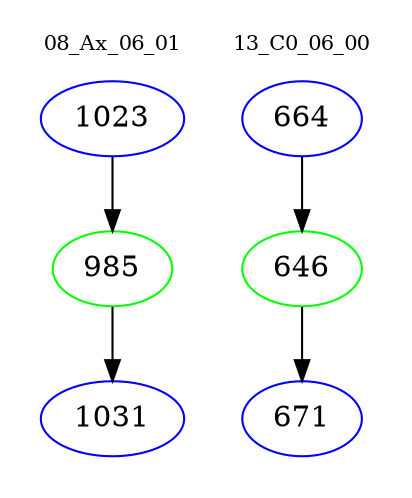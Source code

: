 digraph{
subgraph cluster_0 {
color = white
label = "08_Ax_06_01";
fontsize=10;
T0_1023 [label="1023", color="blue"]
T0_1023 -> T0_985 [color="black"]
T0_985 [label="985", color="green"]
T0_985 -> T0_1031 [color="black"]
T0_1031 [label="1031", color="blue"]
}
subgraph cluster_1 {
color = white
label = "13_C0_06_00";
fontsize=10;
T1_664 [label="664", color="blue"]
T1_664 -> T1_646 [color="black"]
T1_646 [label="646", color="green"]
T1_646 -> T1_671 [color="black"]
T1_671 [label="671", color="blue"]
}
}
